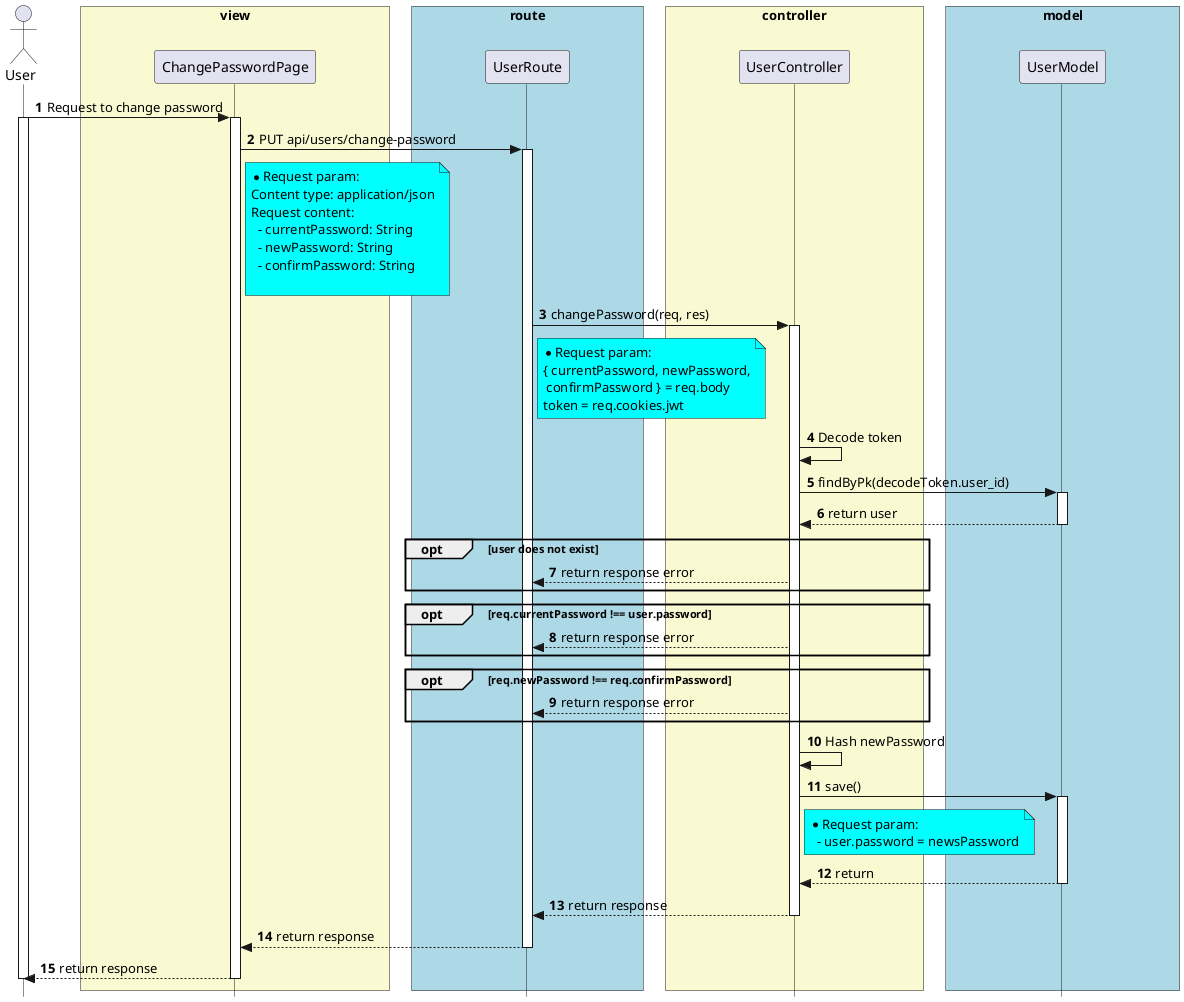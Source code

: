 '

@startuml


skinparam style strictuml

skinparam lifelineStrategy solid

skinparam ParticipantPadding 70

skinparam BoxPadding 10

autonumber

actor User as User

box "view" #LightGoldenRodYellow

participant ChangePasswordPage as ChangePasswordPage

end box

box "route" #lightBlue

participant UserRoute as UserRoute

end box


box "controller" #LightGoldenRodYellow
participant UserController as UserController

end box


box "model" #lightBlue
participant UserModel as UserModel

end box


User -> ChangePasswordPage: Request to change password
activate User
activate ChangePasswordPage

ChangePasswordPage -> UserRoute: PUT api/users/change-password
activate UserRoute

note right of ChangePasswordPage #Aqua
* Request param:
Content type: application/json
Request content:
  - currentPassword: String
  - newPassword: String
  - confirmPassword: String

end note

UserRoute -> UserController: changePassword(req, res)
activate UserController

note right of UserRoute #Aqua
* Request param:
{ currentPassword, newPassword,
 confirmPassword } = req.body
token = req.cookies.jwt
end note

UserController -> UserController: Decode token

UserController -> UserModel: findByPk(decodeToken.user_id)

activate  UserModel

UserModel --> UserController: return user

deactivate UserModel

opt user does not exist
  UserController --> UserRoute: return response error
end

opt req.currentPassword !== user.password
  UserController --> UserRoute: return response error
end

opt req.newPassword !== req.confirmPassword
  UserController --> UserRoute: return response error
end

UserController -> UserController: Hash newPassword

UserController -> UserModel: save()
activate UserModel
note right of UserController #Aqua
  * Request param: 
    - user.password = newsPassword
end note

UserModel --> UserController: return
deactivate UserModel
UserController --> UserRoute: return response

deactivate UserController

UserRoute --> ChangePasswordPage: return response

deactivate UserRoute

ChangePasswordPage --> User: return response

deactivate ChangePasswordPage
deactivate User




@enduml


